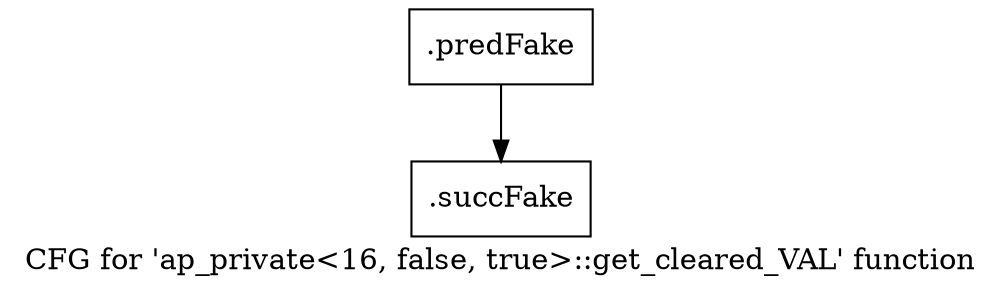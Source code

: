 digraph "CFG for 'ap_private\<16, false, true\>::get_cleared_VAL' function" {
	label="CFG for 'ap_private\<16, false, true\>::get_cleared_VAL' function";

	Node0x574c3f0 [shape=record,filename="",linenumber="",label="{.predFake}"];
	Node0x574c3f0 -> Node0x50df3c0[ callList="" memoryops="" filename="/mnt/xilinx/Vitis_HLS/2021.2/include/etc/ap_private.h" execusionnum="0"];
	Node0x50df3c0 [shape=record,filename="/mnt/xilinx/Vitis_HLS/2021.2/include/etc/ap_private.h",linenumber="1448",label="{.succFake}"];
}
